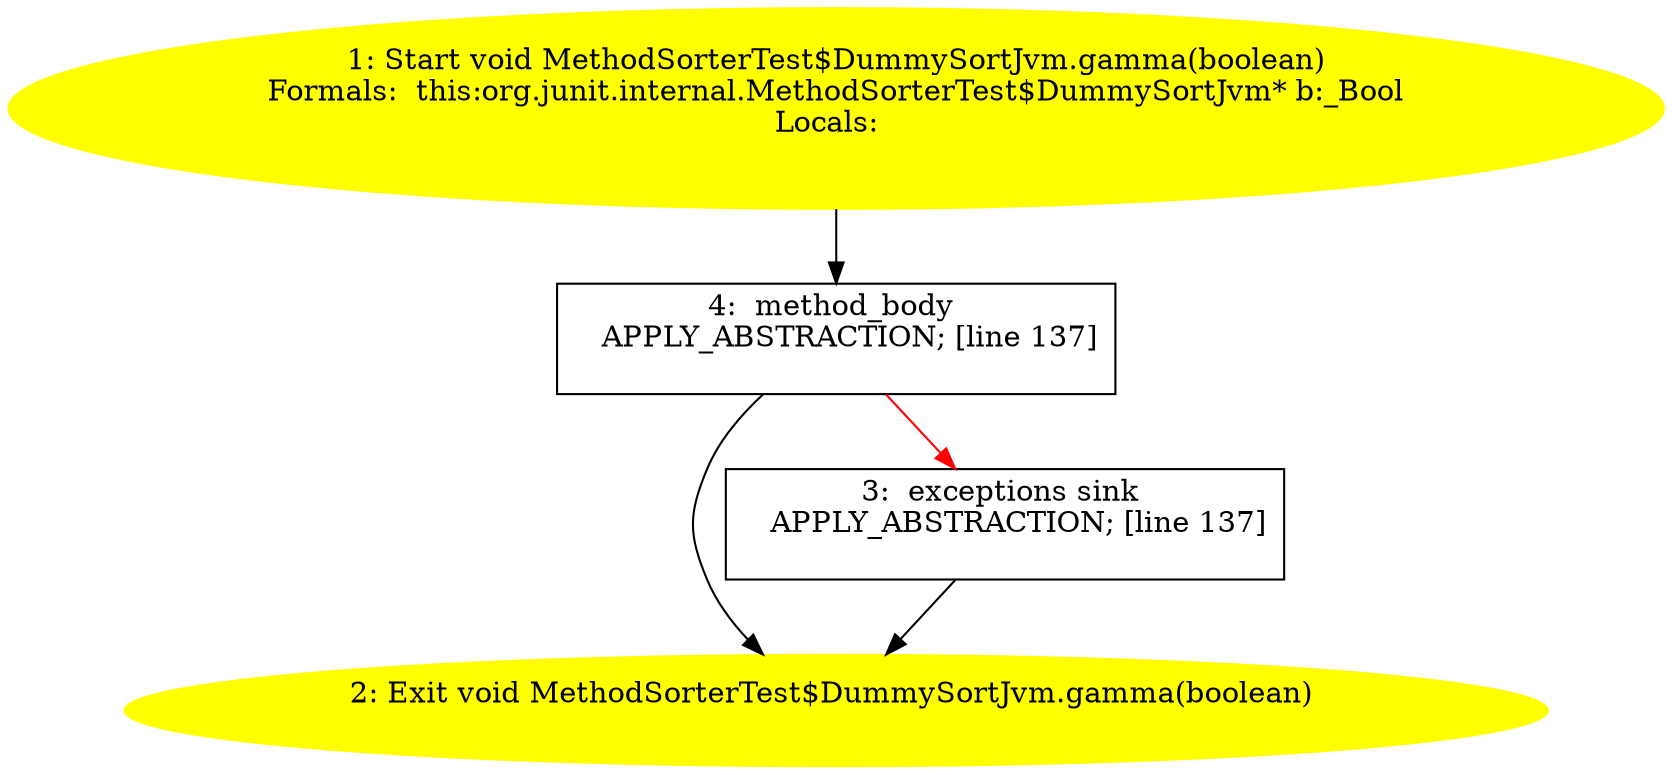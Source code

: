 /* @generated */
digraph cfg {
"org.junit.internal.MethodSorterTest$DummySortJvm.gamma(boolean):void.509e33b76d6ab2669add59bab5ef6229_1" [label="1: Start void MethodSorterTest$DummySortJvm.gamma(boolean)\nFormals:  this:org.junit.internal.MethodSorterTest$DummySortJvm* b:_Bool\nLocals:  \n  " color=yellow style=filled]
	

	 "org.junit.internal.MethodSorterTest$DummySortJvm.gamma(boolean):void.509e33b76d6ab2669add59bab5ef6229_1" -> "org.junit.internal.MethodSorterTest$DummySortJvm.gamma(boolean):void.509e33b76d6ab2669add59bab5ef6229_4" ;
"org.junit.internal.MethodSorterTest$DummySortJvm.gamma(boolean):void.509e33b76d6ab2669add59bab5ef6229_2" [label="2: Exit void MethodSorterTest$DummySortJvm.gamma(boolean) \n  " color=yellow style=filled]
	

"org.junit.internal.MethodSorterTest$DummySortJvm.gamma(boolean):void.509e33b76d6ab2669add59bab5ef6229_3" [label="3:  exceptions sink \n   APPLY_ABSTRACTION; [line 137]\n " shape="box"]
	

	 "org.junit.internal.MethodSorterTest$DummySortJvm.gamma(boolean):void.509e33b76d6ab2669add59bab5ef6229_3" -> "org.junit.internal.MethodSorterTest$DummySortJvm.gamma(boolean):void.509e33b76d6ab2669add59bab5ef6229_2" ;
"org.junit.internal.MethodSorterTest$DummySortJvm.gamma(boolean):void.509e33b76d6ab2669add59bab5ef6229_4" [label="4:  method_body \n   APPLY_ABSTRACTION; [line 137]\n " shape="box"]
	

	 "org.junit.internal.MethodSorterTest$DummySortJvm.gamma(boolean):void.509e33b76d6ab2669add59bab5ef6229_4" -> "org.junit.internal.MethodSorterTest$DummySortJvm.gamma(boolean):void.509e33b76d6ab2669add59bab5ef6229_2" ;
	 "org.junit.internal.MethodSorterTest$DummySortJvm.gamma(boolean):void.509e33b76d6ab2669add59bab5ef6229_4" -> "org.junit.internal.MethodSorterTest$DummySortJvm.gamma(boolean):void.509e33b76d6ab2669add59bab5ef6229_3" [color="red" ];
}
